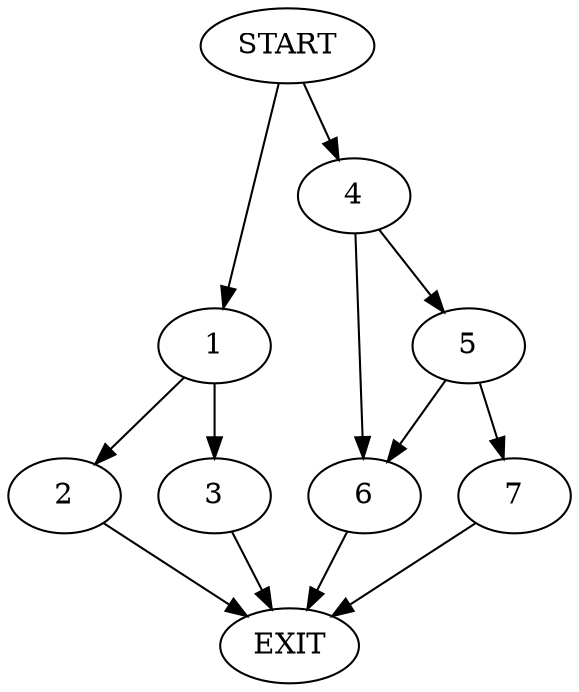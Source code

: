 digraph {
0 [label="START"]
8 [label="EXIT"]
0 -> 1
1 -> 2
1 -> 3
2 -> 8
3 -> 8
0 -> 4
4 -> 5
4 -> 6
5 -> 7
5 -> 6
6 -> 8
7 -> 8
}
